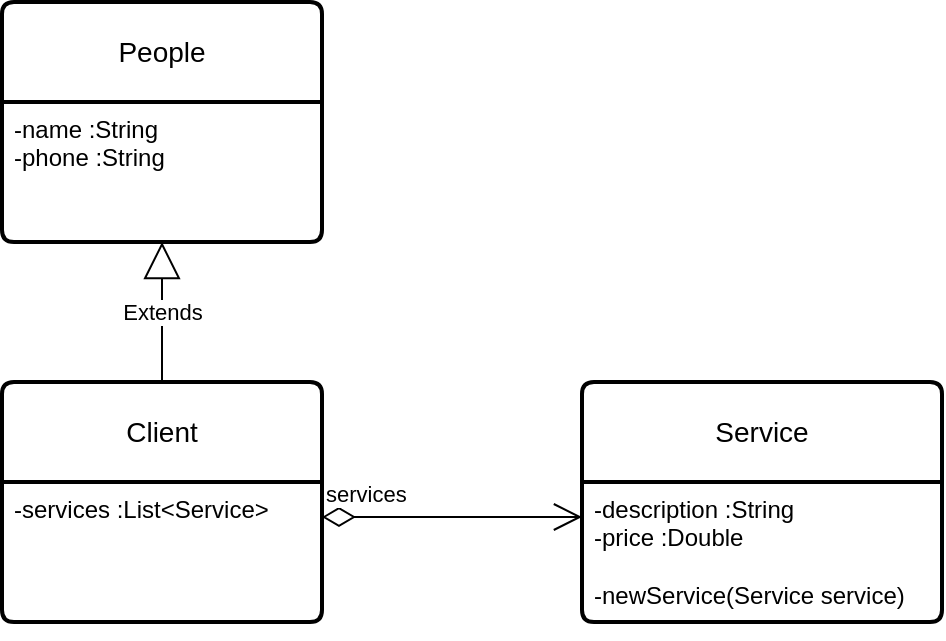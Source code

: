 <mxfile version="28.0.6">
  <diagram name="Página-1" id="K3zKwNZBx6AvNgAFlMhH">
    <mxGraphModel dx="1106" dy="661" grid="1" gridSize="10" guides="1" tooltips="1" connect="1" arrows="1" fold="1" page="1" pageScale="1" pageWidth="827" pageHeight="1169" math="0" shadow="0">
      <root>
        <mxCell id="0" />
        <mxCell id="1" parent="0" />
        <mxCell id="UkvFum2nj5Whdjv9ty5j-1" value="Client" style="swimlane;childLayout=stackLayout;horizontal=1;startSize=50;horizontalStack=0;rounded=1;fontSize=14;fontStyle=0;strokeWidth=2;resizeParent=0;resizeLast=1;shadow=0;dashed=0;align=center;arcSize=4;whiteSpace=wrap;html=1;" vertex="1" parent="1">
          <mxGeometry x="130" y="260" width="160" height="120" as="geometry" />
        </mxCell>
        <mxCell id="UkvFum2nj5Whdjv9ty5j-2" value="&lt;div&gt;-services :List&amp;lt;Service&amp;gt;&lt;/div&gt;" style="align=left;strokeColor=none;fillColor=none;spacingLeft=4;spacingRight=4;fontSize=12;verticalAlign=top;resizable=0;rotatable=0;part=1;html=1;whiteSpace=wrap;" vertex="1" parent="UkvFum2nj5Whdjv9ty5j-1">
          <mxGeometry y="50" width="160" height="70" as="geometry" />
        </mxCell>
        <mxCell id="UkvFum2nj5Whdjv9ty5j-3" value="Service" style="swimlane;childLayout=stackLayout;horizontal=1;startSize=50;horizontalStack=0;rounded=1;fontSize=14;fontStyle=0;strokeWidth=2;resizeParent=0;resizeLast=1;shadow=0;dashed=0;align=center;arcSize=4;whiteSpace=wrap;html=1;" vertex="1" parent="1">
          <mxGeometry x="420" y="260" width="180" height="120" as="geometry" />
        </mxCell>
        <mxCell id="UkvFum2nj5Whdjv9ty5j-10" value="-description :String&lt;div&gt;-price :Double&lt;/div&gt;&lt;div&gt;&lt;br&gt;&lt;/div&gt;&lt;div&gt;-newService(Service service)&lt;/div&gt;" style="align=left;strokeColor=none;fillColor=none;spacingLeft=4;spacingRight=4;fontSize=12;verticalAlign=top;resizable=0;rotatable=0;part=1;html=1;whiteSpace=wrap;" vertex="1" parent="UkvFum2nj5Whdjv9ty5j-3">
          <mxGeometry y="50" width="180" height="70" as="geometry" />
        </mxCell>
        <mxCell id="UkvFum2nj5Whdjv9ty5j-5" style="edgeStyle=orthogonalEdgeStyle;rounded=0;orthogonalLoop=1;jettySize=auto;html=1;exitX=0.5;exitY=1;exitDx=0;exitDy=0;" edge="1" parent="UkvFum2nj5Whdjv9ty5j-3">
          <mxGeometry relative="1" as="geometry">
            <mxPoint x="80" y="120" as="sourcePoint" />
            <mxPoint x="80" y="120" as="targetPoint" />
          </mxGeometry>
        </mxCell>
        <mxCell id="UkvFum2nj5Whdjv9ty5j-6" value="People" style="swimlane;childLayout=stackLayout;horizontal=1;startSize=50;horizontalStack=0;rounded=1;fontSize=14;fontStyle=0;strokeWidth=2;resizeParent=0;resizeLast=1;shadow=0;dashed=0;align=center;arcSize=4;whiteSpace=wrap;html=1;" vertex="1" parent="1">
          <mxGeometry x="130" y="70" width="160" height="120" as="geometry" />
        </mxCell>
        <mxCell id="UkvFum2nj5Whdjv9ty5j-7" value="-name :String&lt;div&gt;-phone :String&lt;/div&gt;&lt;div&gt;&lt;br&gt;&lt;/div&gt;" style="align=left;strokeColor=none;fillColor=none;spacingLeft=4;spacingRight=4;fontSize=12;verticalAlign=top;resizable=0;rotatable=0;part=1;html=1;whiteSpace=wrap;" vertex="1" parent="UkvFum2nj5Whdjv9ty5j-6">
          <mxGeometry y="50" width="160" height="70" as="geometry" />
        </mxCell>
        <mxCell id="UkvFum2nj5Whdjv9ty5j-8" value="Extends" style="endArrow=block;endSize=16;endFill=0;html=1;rounded=0;entryX=0.5;entryY=1;entryDx=0;entryDy=0;exitX=0.5;exitY=0;exitDx=0;exitDy=0;" edge="1" parent="1" source="UkvFum2nj5Whdjv9ty5j-1" target="UkvFum2nj5Whdjv9ty5j-7">
          <mxGeometry width="160" relative="1" as="geometry">
            <mxPoint x="330" y="340" as="sourcePoint" />
            <mxPoint x="490" y="340" as="targetPoint" />
          </mxGeometry>
        </mxCell>
        <mxCell id="UkvFum2nj5Whdjv9ty5j-12" value="services" style="endArrow=open;html=1;endSize=12;startArrow=diamondThin;startSize=14;startFill=0;edgeStyle=orthogonalEdgeStyle;align=left;verticalAlign=bottom;rounded=0;exitX=1;exitY=0.25;exitDx=0;exitDy=0;entryX=0;entryY=0.25;entryDx=0;entryDy=0;" edge="1" parent="1" source="UkvFum2nj5Whdjv9ty5j-2" target="UkvFum2nj5Whdjv9ty5j-10">
          <mxGeometry x="-1" y="3" relative="1" as="geometry">
            <mxPoint x="330" y="340" as="sourcePoint" />
            <mxPoint x="490" y="340" as="targetPoint" />
            <mxPoint as="offset" />
          </mxGeometry>
        </mxCell>
      </root>
    </mxGraphModel>
  </diagram>
</mxfile>
